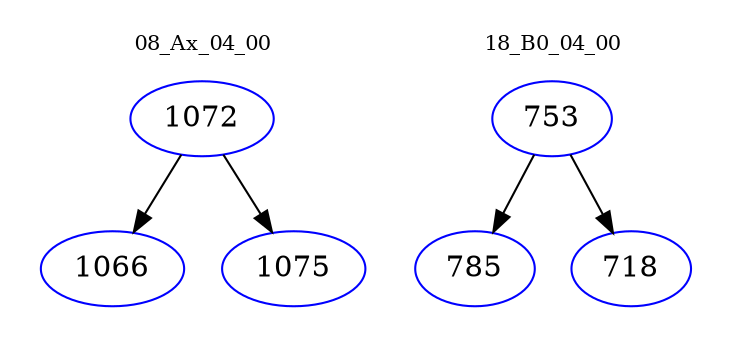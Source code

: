 digraph{
subgraph cluster_0 {
color = white
label = "08_Ax_04_00";
fontsize=10;
T0_1072 [label="1072", color="blue"]
T0_1072 -> T0_1066 [color="black"]
T0_1066 [label="1066", color="blue"]
T0_1072 -> T0_1075 [color="black"]
T0_1075 [label="1075", color="blue"]
}
subgraph cluster_1 {
color = white
label = "18_B0_04_00";
fontsize=10;
T1_753 [label="753", color="blue"]
T1_753 -> T1_785 [color="black"]
T1_785 [label="785", color="blue"]
T1_753 -> T1_718 [color="black"]
T1_718 [label="718", color="blue"]
}
}
